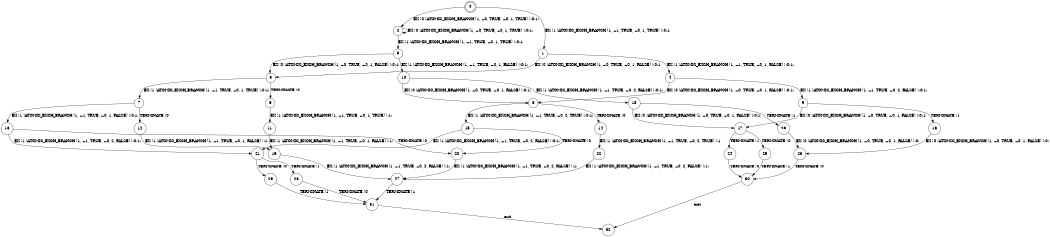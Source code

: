 digraph BCG {
size = "7, 10.5";
center = TRUE;
node [shape = circle];
0 [peripheries = 2];
0 -> 1 [label = "EX !1 !ATOMIC_EXCH_BRANCH (1, +1, TRUE, +0, 1, TRUE) !:0:1:"];
0 -> 2 [label = "EX !0 !ATOMIC_EXCH_BRANCH (1, +0, TRUE, +0, 1, TRUE) !:0:1:"];
1 -> 3 [label = "EX !0 !ATOMIC_EXCH_BRANCH (1, +0, TRUE, +0, 1, FALSE) !:0:1:"];
1 -> 4 [label = "EX !1 !ATOMIC_EXCH_BRANCH (1, +1, TRUE, +0, 1, FALSE) !:0:1:"];
2 -> 5 [label = "EX !1 !ATOMIC_EXCH_BRANCH (1, +1, TRUE, +0, 1, TRUE) !:0:1:"];
2 -> 2 [label = "EX !0 !ATOMIC_EXCH_BRANCH (1, +0, TRUE, +0, 1, TRUE) !:0:1:"];
3 -> 6 [label = "TERMINATE !0"];
3 -> 7 [label = "EX !1 !ATOMIC_EXCH_BRANCH (1, +1, TRUE, +0, 1, TRUE) !:0:1:"];
4 -> 8 [label = "EX !0 !ATOMIC_EXCH_BRANCH (1, +0, TRUE, +0, 1, FALSE) !:0:1:"];
4 -> 9 [label = "EX !1 !ATOMIC_EXCH_BRANCH (1, +1, TRUE, +0, 2, FALSE) !:0:1:"];
5 -> 10 [label = "EX !1 !ATOMIC_EXCH_BRANCH (1, +1, TRUE, +0, 1, FALSE) !:0:1:"];
5 -> 3 [label = "EX !0 !ATOMIC_EXCH_BRANCH (1, +0, TRUE, +0, 1, FALSE) !:0:1:"];
6 -> 11 [label = "EX !1 !ATOMIC_EXCH_BRANCH (1, +1, TRUE, +0, 1, TRUE) !:1:"];
7 -> 12 [label = "TERMINATE !0"];
7 -> 13 [label = "EX !1 !ATOMIC_EXCH_BRANCH (1, +1, TRUE, +0, 1, FALSE) !:0:1:"];
8 -> 14 [label = "TERMINATE !0"];
8 -> 15 [label = "EX !1 !ATOMIC_EXCH_BRANCH (1, +1, TRUE, +0, 2, TRUE) !:0:1:"];
9 -> 16 [label = "TERMINATE !1"];
9 -> 17 [label = "EX !0 !ATOMIC_EXCH_BRANCH (1, +0, TRUE, +0, 1, FALSE) !:0:1:"];
10 -> 18 [label = "EX !1 !ATOMIC_EXCH_BRANCH (1, +1, TRUE, +0, 2, FALSE) !:0:1:"];
10 -> 8 [label = "EX !0 !ATOMIC_EXCH_BRANCH (1, +0, TRUE, +0, 1, FALSE) !:0:1:"];
11 -> 19 [label = "EX !1 !ATOMIC_EXCH_BRANCH (1, +1, TRUE, +0, 1, FALSE) !:1:"];
12 -> 19 [label = "EX !1 !ATOMIC_EXCH_BRANCH (1, +1, TRUE, +0, 1, FALSE) !:1:"];
13 -> 20 [label = "TERMINATE !0"];
13 -> 21 [label = "EX !1 !ATOMIC_EXCH_BRANCH (1, +1, TRUE, +0, 2, FALSE) !:0:1:"];
14 -> 22 [label = "EX !1 !ATOMIC_EXCH_BRANCH (1, +1, TRUE, +0, 2, TRUE) !:1:"];
15 -> 20 [label = "TERMINATE !0"];
15 -> 21 [label = "EX !1 !ATOMIC_EXCH_BRANCH (1, +1, TRUE, +0, 2, FALSE) !:0:1:"];
16 -> 23 [label = "EX !0 !ATOMIC_EXCH_BRANCH (1, +0, TRUE, +0, 1, FALSE) !:0:"];
17 -> 24 [label = "TERMINATE !1"];
17 -> 25 [label = "TERMINATE !0"];
18 -> 26 [label = "TERMINATE !1"];
18 -> 17 [label = "EX !0 !ATOMIC_EXCH_BRANCH (1, +0, TRUE, +0, 1, FALSE) !:0:1:"];
19 -> 27 [label = "EX !1 !ATOMIC_EXCH_BRANCH (1, +1, TRUE, +0, 2, FALSE) !:1:"];
20 -> 27 [label = "EX !1 !ATOMIC_EXCH_BRANCH (1, +1, TRUE, +0, 2, FALSE) !:1:"];
21 -> 28 [label = "TERMINATE !1"];
21 -> 29 [label = "TERMINATE !0"];
22 -> 27 [label = "EX !1 !ATOMIC_EXCH_BRANCH (1, +1, TRUE, +0, 2, FALSE) !:1:"];
23 -> 30 [label = "TERMINATE !0"];
24 -> 30 [label = "TERMINATE !0"];
25 -> 30 [label = "TERMINATE !1"];
26 -> 23 [label = "EX !0 !ATOMIC_EXCH_BRANCH (1, +0, TRUE, +0, 1, FALSE) !:0:"];
27 -> 31 [label = "TERMINATE !1"];
28 -> 31 [label = "TERMINATE !0"];
29 -> 31 [label = "TERMINATE !1"];
30 -> 32 [label = "exit"];
31 -> 32 [label = "exit"];
}
